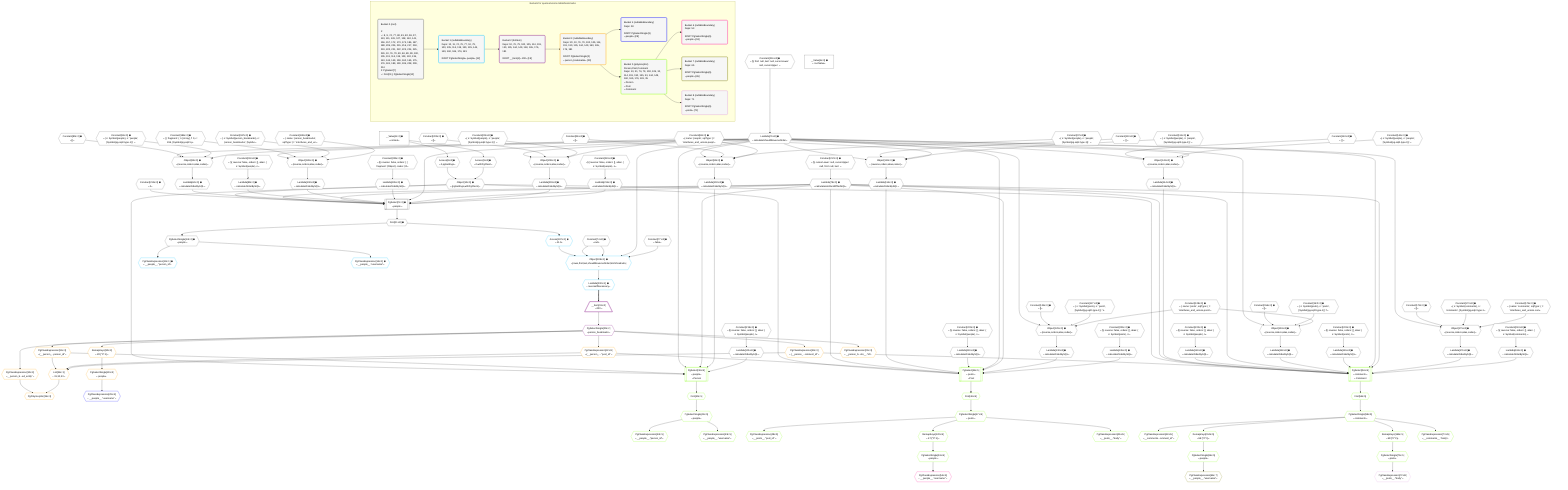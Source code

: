 %%{init: {'themeVariables': { 'fontSize': '12px'}}}%%
graph TD
    classDef path fill:#eee,stroke:#000,color:#000
    classDef plan fill:#fff,stroke-width:1px,color:#000
    classDef itemplan fill:#fff,stroke-width:2px,color:#000
    classDef unbatchedplan fill:#dff,stroke-width:1px,color:#000
    classDef sideeffectplan fill:#fcc,stroke-width:2px,color:#000
    classDef bucket fill:#f6f6f6,color:#000,stroke-width:2px,text-align:left


    %% plan dependencies
    PgSelect7[["PgSelect[7∈0] ➊<br />ᐸpeopleᐳ"]]:::plan
    Object10{{"Object[10∈0] ➊<br />ᐸ{pgSettings,withPgClient}ᐳ"}}:::plan
    Constant215{{"Constant[215∈0] ➊<br />ᐸ2ᐳ"}}:::plan
    Lambda79{{"Lambda[79∈0] ➊<br />ᐸcalculateLimitAndOffsetSQLᐳ"}}:::plan
    Lambda84{{"Lambda[84∈0] ➊<br />ᐸcalculateOrderBySQLᐳ"}}:::plan
    Lambda89{{"Lambda[89∈0] ➊<br />ᐸcalculateOrderBySQLᐳ"}}:::plan
    Lambda190{{"Lambda[190∈0] ➊<br />ᐸcalculateOrderBySQLᐳ"}}:::plan
    Lambda195{{"Lambda[195∈0] ➊<br />ᐸcalculateOrderBySQLᐳ"}}:::plan
    Lambda76{{"Lambda[76∈0] ➊<br />ᐸcalculateShouldReverseOrderᐳ"}}:::plan
    Lambda209{{"Lambda[209∈0] ➊<br />ᐸcalculateOrderBySQLᐳ"}}:::plan
    Lambda214{{"Lambda[214∈0] ➊<br />ᐸcalculateOrderBySQLᐳ"}}:::plan
    Object10 & Constant215 & Lambda79 & Lambda84 & Lambda89 & Lambda79 & Lambda190 & Lambda195 & Lambda76 & Lambda79 & Lambda209 & Lambda214 --> PgSelect7
    Object83{{"Object[83∈0] ➊<br />ᐸ{reverse,orders,alias,codec}ᐳ"}}:::plan
    Constant80{{"Constant[80∈0] ➊<br />ᐸ[]ᐳ"}}:::plan
    Constant81{{"Constant[81∈0] ➊<br />ᐸ{ s: Symbol(people), n: 'people', [Symbol(pg-sql2-type-1)]: ᐳ"}}:::plan
    Constant82{{"Constant[82∈0] ➊<br />ᐸ{ name: 'people', sqlType: { t: 'interfaces_and_unions.peoplᐳ"}}:::plan
    Lambda76 & Constant80 & Constant81 & Constant82 --> Object83
    Object99{{"Object[99∈0] ➊<br />ᐸ{reverse,orders,alias,codec}ᐳ"}}:::plan
    Constant96{{"Constant[96∈0] ➊<br />ᐸ[]ᐳ"}}:::plan
    Constant97{{"Constant[97∈0] ➊<br />ᐸ{ s: Symbol(people), n: 'people', [Symbol(pg-sql2-type-1)]: ᐳ"}}:::plan
    Lambda76 & Constant96 & Constant97 & Constant82 --> Object99
    Object113{{"Object[113∈0] ➊<br />ᐸ{reverse,orders,alias,codec}ᐳ"}}:::plan
    Constant110{{"Constant[110∈0] ➊<br />ᐸ[]ᐳ"}}:::plan
    Constant111{{"Constant[111∈0] ➊<br />ᐸ{ s: Symbol(people), n: 'people', [Symbol(pg-sql2-type-1)]: ᐳ"}}:::plan
    Lambda76 & Constant110 & Constant111 & Constant82 --> Object113
    Object129{{"Object[129∈0] ➊<br />ᐸ{reverse,orders,alias,codec}ᐳ"}}:::plan
    Constant126{{"Constant[126∈0] ➊<br />ᐸ[]ᐳ"}}:::plan
    Constant127{{"Constant[127∈0] ➊<br />ᐸ{ s: Symbol(posts), n: 'posts', [Symbol(pg-sql2-type-1)]: 'Iᐳ"}}:::plan
    Constant128{{"Constant[128∈0] ➊<br />ᐸ{ name: 'posts', sqlType: { t: 'interfaces_and_unions.posts'ᐳ"}}:::plan
    Lambda76 & Constant126 & Constant127 & Constant128 --> Object129
    Object143{{"Object[143∈0] ➊<br />ᐸ{reverse,orders,alias,codec}ᐳ"}}:::plan
    Constant140{{"Constant[140∈0] ➊<br />ᐸ[]ᐳ"}}:::plan
    Constant141{{"Constant[141∈0] ➊<br />ᐸ{ s: Symbol(people), n: 'people', [Symbol(pg-sql2-type-1)]: ᐳ"}}:::plan
    Lambda76 & Constant140 & Constant141 & Constant82 --> Object143
    Object159{{"Object[159∈0] ➊<br />ᐸ{reverse,orders,alias,codec}ᐳ"}}:::plan
    Constant156{{"Constant[156∈0] ➊<br />ᐸ[]ᐳ"}}:::plan
    Constant157{{"Constant[157∈0] ➊<br />ᐸ{ s: Symbol(posts), n: 'posts', [Symbol(pg-sql2-type-1)]: 'Iᐳ"}}:::plan
    Lambda76 & Constant156 & Constant157 & Constant128 --> Object159
    Object175{{"Object[175∈0] ➊<br />ᐸ{reverse,orders,alias,codec}ᐳ"}}:::plan
    Constant172{{"Constant[172∈0] ➊<br />ᐸ[]ᐳ"}}:::plan
    Constant173{{"Constant[173∈0] ➊<br />ᐸ{ s: Symbol(comments), n: 'comments', [Symbol(pg-sql2-type-1ᐳ"}}:::plan
    Constant174{{"Constant[174∈0] ➊<br />ᐸ{ name: 'comments', sqlType: { t: 'interfaces_and_unions.comᐳ"}}:::plan
    Lambda76 & Constant172 & Constant173 & Constant174 --> Object175
    Object189{{"Object[189∈0] ➊<br />ᐸ{reverse,orders,alias,codec}ᐳ"}}:::plan
    Constant186{{"Constant[186∈0] ➊<br />ᐸ[ { fragment: { n: [Array], f: 0, c: 266, [Symbol(pg-sql2-tyᐳ"}}:::plan
    Constant187{{"Constant[187∈0] ➊<br />ᐸ{ s: Symbol(person_bookmarks), n: 'person_bookmarks', [Symboᐳ"}}:::plan
    Constant188{{"Constant[188∈0] ➊<br />ᐸ{ name: 'person_bookmarks', sqlType: { t: 'interfaces_and_unᐳ"}}:::plan
    Lambda76 & Constant186 & Constant187 & Constant188 --> Object189
    Object208{{"Object[208∈0] ➊<br />ᐸ{reverse,orders,alias,codec}ᐳ"}}:::plan
    Constant205{{"Constant[205∈0] ➊<br />ᐸ[]ᐳ"}}:::plan
    Constant206{{"Constant[206∈0] ➊<br />ᐸ{ s: Symbol(people), n: 'people', [Symbol(pg-sql2-type-1)]: ᐳ"}}:::plan
    Lambda76 & Constant205 & Constant206 & Constant82 --> Object208
    Access8{{"Access[8∈0] ➊<br />ᐸ2.pgSettingsᐳ"}}:::plan
    Access9{{"Access[9∈0] ➊<br />ᐸ2.withPgClientᐳ"}}:::plan
    Access8 & Access9 --> Object10
    __Value2["__Value[2∈0] ➊<br />ᐸcontextᐳ"]:::plan
    __Value2 --> Access8
    __Value2 --> Access9
    First11{{"First[11∈0] ➊"}}:::plan
    PgSelect7 --> First11
    PgSelectSingle12{{"PgSelectSingle[12∈0] ➊<br />ᐸpeopleᐳ"}}:::plan
    First11 --> PgSelectSingle12
    Constant216{{"Constant[216∈0] ➊<br />ᐸ§{ first: null, last: null, cursorLower: null, cursorUpper: ᐳ"}}:::plan
    Constant216 --> Lambda76
    Constant217{{"Constant[217∈0] ➊<br />ᐸ§{ cursorLower: null, cursorUpper: null, first: null, last: ᐳ"}}:::plan
    Constant217 --> Lambda79
    Object83 --> Lambda84
    Constant218{{"Constant[218∈0] ➊<br />ᐸ§{ reverse: false, orders: [], alias: { s: Symbol(people), nᐳ"}}:::plan
    Constant218 --> Lambda89
    Lambda100{{"Lambda[100∈0] ➊<br />ᐸcalculateOrderBySQLᐳ"}}:::plan
    Object99 --> Lambda100
    Lambda105{{"Lambda[105∈0] ➊<br />ᐸcalculateOrderBySQLᐳ"}}:::plan
    Constant219{{"Constant[219∈0] ➊<br />ᐸ§{ reverse: false, orders: [], alias: { s: Symbol(people), nᐳ"}}:::plan
    Constant219 --> Lambda105
    Lambda114{{"Lambda[114∈0] ➊<br />ᐸcalculateOrderBySQLᐳ"}}:::plan
    Object113 --> Lambda114
    Lambda119{{"Lambda[119∈0] ➊<br />ᐸcalculateOrderBySQLᐳ"}}:::plan
    Constant220{{"Constant[220∈0] ➊<br />ᐸ§{ reverse: false, orders: [], alias: { s: Symbol(people), nᐳ"}}:::plan
    Constant220 --> Lambda119
    Lambda130{{"Lambda[130∈0] ➊<br />ᐸcalculateOrderBySQLᐳ"}}:::plan
    Object129 --> Lambda130
    Lambda135{{"Lambda[135∈0] ➊<br />ᐸcalculateOrderBySQLᐳ"}}:::plan
    Constant221{{"Constant[221∈0] ➊<br />ᐸ§{ reverse: false, orders: [], alias: { s: Symbol(posts), n:ᐳ"}}:::plan
    Constant221 --> Lambda135
    Lambda144{{"Lambda[144∈0] ➊<br />ᐸcalculateOrderBySQLᐳ"}}:::plan
    Object143 --> Lambda144
    Lambda149{{"Lambda[149∈0] ➊<br />ᐸcalculateOrderBySQLᐳ"}}:::plan
    Constant222{{"Constant[222∈0] ➊<br />ᐸ§{ reverse: false, orders: [], alias: { s: Symbol(people), nᐳ"}}:::plan
    Constant222 --> Lambda149
    Lambda160{{"Lambda[160∈0] ➊<br />ᐸcalculateOrderBySQLᐳ"}}:::plan
    Object159 --> Lambda160
    Lambda165{{"Lambda[165∈0] ➊<br />ᐸcalculateOrderBySQLᐳ"}}:::plan
    Constant223{{"Constant[223∈0] ➊<br />ᐸ§{ reverse: false, orders: [], alias: { s: Symbol(posts), n:ᐳ"}}:::plan
    Constant223 --> Lambda165
    Lambda176{{"Lambda[176∈0] ➊<br />ᐸcalculateOrderBySQLᐳ"}}:::plan
    Object175 --> Lambda176
    Lambda181{{"Lambda[181∈0] ➊<br />ᐸcalculateOrderBySQLᐳ"}}:::plan
    Constant224{{"Constant[224∈0] ➊<br />ᐸ§{ reverse: false, orders: [], alias: { s: Symbol(comments),ᐳ"}}:::plan
    Constant224 --> Lambda181
    Object189 --> Lambda190
    Constant225{{"Constant[225∈0] ➊<br />ᐸ§{ reverse: false, orders: [ { fragment: [Object], codec: [Oᐳ"}}:::plan
    Constant225 --> Lambda195
    Object208 --> Lambda209
    Constant226{{"Constant[226∈0] ➊<br />ᐸ§{ reverse: false, orders: [], alias: { s: Symbol(people), nᐳ"}}:::plan
    Constant226 --> Lambda214
    __Value4["__Value[4∈0] ➊<br />ᐸrootValueᐳ"]:::plan
    Constant74{{"Constant[74∈0] ➊<br />ᐸnullᐳ"}}:::plan
    Constant77{{"Constant[77∈0] ➊<br />ᐸfalseᐳ"}}:::plan
    Object199{{"Object[199∈1] ➊<br />ᐸ{rows,first,last,shouldReverseOrder,fetchOneExtra}ᐳ"}}:::plan
    Access197{{"Access[197∈1] ➊<br />ᐸ11.0ᐳ"}}:::plan
    Access197 & Constant74 & Constant74 & Lambda76 & Constant77 --> Object199
    PgClassExpression13{{"PgClassExpression[13∈1] ➊<br />ᐸ__people__.”person_id”ᐳ"}}:::plan
    PgSelectSingle12 --> PgClassExpression13
    PgClassExpression14{{"PgClassExpression[14∈1] ➊<br />ᐸ__people__.”username”ᐳ"}}:::plan
    PgSelectSingle12 --> PgClassExpression14
    First11 --> Access197
    Lambda200{{"Lambda[200∈1] ➊<br />ᐸreverseIfNecessaryᐳ"}}:::plan
    Object199 --> Lambda200
    __Item19[/"__Item[19∈2]<br />ᐸ200ᐳ"\]:::itemplan
    Lambda200 ==> __Item19
    PgSelectSingle20{{"PgSelectSingle[20∈2]<br />ᐸperson_bookmarksᐳ"}}:::plan
    __Item19 --> PgSelectSingle20
    List34{{"List[34∈3]<br />ᐸ31,32,33ᐳ"}}:::plan
    PgClassExpression31{{"PgClassExpression[31∈3]<br />ᐸ(__person_...person_id”ᐳ"}}:::plan
    PgClassExpression32{{"PgClassExpression[32∈3]<br />ᐸ(__person_....”post_id”ᐳ"}}:::plan
    PgClassExpression33{{"PgClassExpression[33∈3]<br />ᐸ(__person_...omment_id”ᐳ"}}:::plan
    PgClassExpression31 & PgClassExpression32 & PgClassExpression33 --> List34
    PgPolymorphic35{{"PgPolymorphic[35∈3]"}}:::plan
    PgClassExpression30{{"PgClassExpression[30∈3]<br />ᐸ__person_b...ed_entity”ᐳ"}}:::plan
    PgClassExpression30 & List34 --> PgPolymorphic35
    PgClassExpression21{{"PgClassExpression[21∈3]<br />ᐸ__person_b...rks__.”id”ᐳ"}}:::plan
    PgSelectSingle20 --> PgClassExpression21
    PgSelectSingle28{{"PgSelectSingle[28∈3]<br />ᐸpeopleᐳ"}}:::plan
    RemapKeys90{{"RemapKeys[90∈3]<br />ᐸ20:{”0”:1}ᐳ"}}:::plan
    RemapKeys90 --> PgSelectSingle28
    PgSelectSingle20 --> PgClassExpression30
    PgSelectSingle20 --> PgClassExpression31
    PgSelectSingle20 --> PgClassExpression32
    PgSelectSingle20 --> PgClassExpression33
    PgSelectSingle20 --> RemapKeys90
    PgClassExpression29{{"PgClassExpression[29∈4]<br />ᐸ__people__.”username”ᐳ"}}:::plan
    PgSelectSingle28 --> PgClassExpression29
    PgSelect56[["PgSelect[56∈5]<br />ᐸcommentsᐳ<br />ᐳComment"]]:::plan
    Object10 & PgClassExpression33 & Lambda79 & Lambda144 & Lambda149 & Lambda79 & Lambda160 & Lambda165 & Lambda76 & Lambda79 & Lambda176 & Lambda181 --> PgSelect56
    PgSelect44[["PgSelect[44∈5]<br />ᐸpostsᐳ<br />ᐳPost"]]:::plan
    Object10 & PgClassExpression32 & Lambda79 & Lambda114 & Lambda119 & Lambda76 & Lambda79 & Lambda130 & Lambda135 --> PgSelect44
    PgSelect36[["PgSelect[36∈5]<br />ᐸpeopleᐳ<br />ᐳPerson"]]:::plan
    Object10 & PgClassExpression31 & Lambda76 & Lambda79 & Lambda100 & Lambda105 --> PgSelect36
    First40{{"First[40∈5]"}}:::plan
    PgSelect36 --> First40
    PgSelectSingle41{{"PgSelectSingle[41∈5]<br />ᐸpeopleᐳ"}}:::plan
    First40 --> PgSelectSingle41
    PgClassExpression42{{"PgClassExpression[42∈5]<br />ᐸ__people__.”person_id”ᐳ"}}:::plan
    PgSelectSingle41 --> PgClassExpression42
    PgClassExpression43{{"PgClassExpression[43∈5]<br />ᐸ__people__.”username”ᐳ"}}:::plan
    PgSelectSingle41 --> PgClassExpression43
    First46{{"First[46∈5]"}}:::plan
    PgSelect44 --> First46
    PgSelectSingle47{{"PgSelectSingle[47∈5]<br />ᐸpostsᐳ"}}:::plan
    First46 --> PgSelectSingle47
    PgClassExpression48{{"PgClassExpression[48∈5]<br />ᐸ__posts__.”post_id”ᐳ"}}:::plan
    PgSelectSingle47 --> PgClassExpression48
    PgSelectSingle53{{"PgSelectSingle[53∈5]<br />ᐸpeopleᐳ"}}:::plan
    RemapKeys120{{"RemapKeys[120∈5]<br />ᐸ47:{”0”:1}ᐳ"}}:::plan
    RemapKeys120 --> PgSelectSingle53
    PgClassExpression55{{"PgClassExpression[55∈5]<br />ᐸ__posts__.”body”ᐳ"}}:::plan
    PgSelectSingle47 --> PgClassExpression55
    First58{{"First[58∈5]"}}:::plan
    PgSelect56 --> First58
    PgSelectSingle59{{"PgSelectSingle[59∈5]<br />ᐸcommentsᐳ"}}:::plan
    First58 --> PgSelectSingle59
    PgClassExpression60{{"PgClassExpression[60∈5]<br />ᐸ__comments...omment_id”ᐳ"}}:::plan
    PgSelectSingle59 --> PgClassExpression60
    PgSelectSingle65{{"PgSelectSingle[65∈5]<br />ᐸpeopleᐳ"}}:::plan
    RemapKeys150{{"RemapKeys[150∈5]<br />ᐸ59:{”0”:1}ᐳ"}}:::plan
    RemapKeys150 --> PgSelectSingle65
    PgSelectSingle71{{"PgSelectSingle[71∈5]<br />ᐸpostsᐳ"}}:::plan
    RemapKeys166{{"RemapKeys[166∈5]<br />ᐸ59:{”0”:2}ᐳ"}}:::plan
    RemapKeys166 --> PgSelectSingle71
    PgClassExpression73{{"PgClassExpression[73∈5]<br />ᐸ__comments__.”body”ᐳ"}}:::plan
    PgSelectSingle59 --> PgClassExpression73
    PgSelectSingle47 --> RemapKeys120
    PgSelectSingle59 --> RemapKeys150
    PgSelectSingle59 --> RemapKeys166
    PgClassExpression54{{"PgClassExpression[54∈6]<br />ᐸ__people__.”username”ᐳ"}}:::plan
    PgSelectSingle53 --> PgClassExpression54
    PgClassExpression66{{"PgClassExpression[66∈7]<br />ᐸ__people__.”username”ᐳ"}}:::plan
    PgSelectSingle65 --> PgClassExpression66
    PgClassExpression72{{"PgClassExpression[72∈8]<br />ᐸ__posts__.”body”ᐳ"}}:::plan
    PgSelectSingle71 --> PgClassExpression72

    %% define steps

    subgraph "Buckets for queries/unions-table/bookmarks"
    Bucket0("Bucket 0 (root)<br /><br />1: <br />ᐳ: 8, 9, 74, 77, 80, 81, 82, 96, 97, 110, 111, 126, 127, 128, 140, 141, 156, 157, 172, 173, 174, 186, 187, 188, 205, 206, 215, 216, 217, 218, 219, 220, 221, 222, 223, 224, 225, 226, 10, 76, 79, 83, 84, 89, 99, 100, 105, 113, 114, 119, 129, 130, 135, 143, 144, 149, 159, 160, 165, 175, 176, 181, 189, 190, 195, 208, 209, 214<br />2: PgSelect[7]<br />ᐳ: First[11], PgSelectSingle[12]"):::bucket
    classDef bucket0 stroke:#696969
    class Bucket0,__Value2,__Value4,PgSelect7,Access8,Access9,Object10,First11,PgSelectSingle12,Constant74,Lambda76,Constant77,Lambda79,Constant80,Constant81,Constant82,Object83,Lambda84,Lambda89,Constant96,Constant97,Object99,Lambda100,Lambda105,Constant110,Constant111,Object113,Lambda114,Lambda119,Constant126,Constant127,Constant128,Object129,Lambda130,Lambda135,Constant140,Constant141,Object143,Lambda144,Lambda149,Constant156,Constant157,Object159,Lambda160,Lambda165,Constant172,Constant173,Constant174,Object175,Lambda176,Lambda181,Constant186,Constant187,Constant188,Object189,Lambda190,Lambda195,Constant205,Constant206,Object208,Lambda209,Lambda214,Constant215,Constant216,Constant217,Constant218,Constant219,Constant220,Constant221,Constant222,Constant223,Constant224,Constant225,Constant226 bucket0
    Bucket1("Bucket 1 (nullableBoundary)<br />Deps: 12, 11, 74, 76, 77, 10, 79, 100, 105, 114, 119, 130, 135, 144, 149, 160, 165, 176, 181<br /><br />ROOT PgSelectSingleᐸpeopleᐳ[12]"):::bucket
    classDef bucket1 stroke:#00bfff
    class Bucket1,PgClassExpression13,PgClassExpression14,Access197,Object199,Lambda200 bucket1
    Bucket2("Bucket 2 (listItem)<br />Deps: 10, 76, 79, 100, 105, 114, 119, 130, 135, 144, 149, 160, 165, 176, 181<br /><br />ROOT __Item{2}ᐸ200ᐳ[19]"):::bucket
    classDef bucket2 stroke:#7f007f
    class Bucket2,__Item19,PgSelectSingle20 bucket2
    Bucket3("Bucket 3 (nullableBoundary)<br />Deps: 20, 10, 76, 79, 100, 105, 114, 119, 130, 135, 144, 149, 160, 165, 176, 181<br /><br />ROOT PgSelectSingle{2}ᐸperson_bookmarksᐳ[20]"):::bucket
    classDef bucket3 stroke:#ffa500
    class Bucket3,PgClassExpression21,PgSelectSingle28,PgClassExpression30,PgClassExpression31,PgClassExpression32,PgClassExpression33,List34,PgPolymorphic35,RemapKeys90 bucket3
    Bucket4("Bucket 4 (nullableBoundary)<br />Deps: 28<br /><br />ROOT PgSelectSingle{3}ᐸpeopleᐳ[28]"):::bucket
    classDef bucket4 stroke:#0000ff
    class Bucket4,PgClassExpression29 bucket4
    Bucket5("Bucket 5 (polymorphic)<br />Person,Post,Comment<br />Deps: 10, 31, 76, 79, 100, 105, 32, 114, 119, 130, 135, 33, 144, 149, 160, 165, 176, 181, 35<br />ᐳPerson<br />ᐳPost<br />ᐳComment"):::bucket
    classDef bucket5 stroke:#7fff00
    class Bucket5,PgSelect36,First40,PgSelectSingle41,PgClassExpression42,PgClassExpression43,PgSelect44,First46,PgSelectSingle47,PgClassExpression48,PgSelectSingle53,PgClassExpression55,PgSelect56,First58,PgSelectSingle59,PgClassExpression60,PgSelectSingle65,PgSelectSingle71,PgClassExpression73,RemapKeys120,RemapKeys150,RemapKeys166 bucket5
    Bucket6("Bucket 6 (nullableBoundary)<br />Deps: 53<br /><br />ROOT PgSelectSingle{5}ᐸpeopleᐳ[53]"):::bucket
    classDef bucket6 stroke:#ff1493
    class Bucket6,PgClassExpression54 bucket6
    Bucket7("Bucket 7 (nullableBoundary)<br />Deps: 65<br /><br />ROOT PgSelectSingle{5}ᐸpeopleᐳ[65]"):::bucket
    classDef bucket7 stroke:#808000
    class Bucket7,PgClassExpression66 bucket7
    Bucket8("Bucket 8 (nullableBoundary)<br />Deps: 71<br /><br />ROOT PgSelectSingle{5}ᐸpostsᐳ[71]"):::bucket
    classDef bucket8 stroke:#dda0dd
    class Bucket8,PgClassExpression72 bucket8
    Bucket0 --> Bucket1
    Bucket1 --> Bucket2
    Bucket2 --> Bucket3
    Bucket3 --> Bucket4 & Bucket5
    Bucket5 --> Bucket6 & Bucket7 & Bucket8
    end